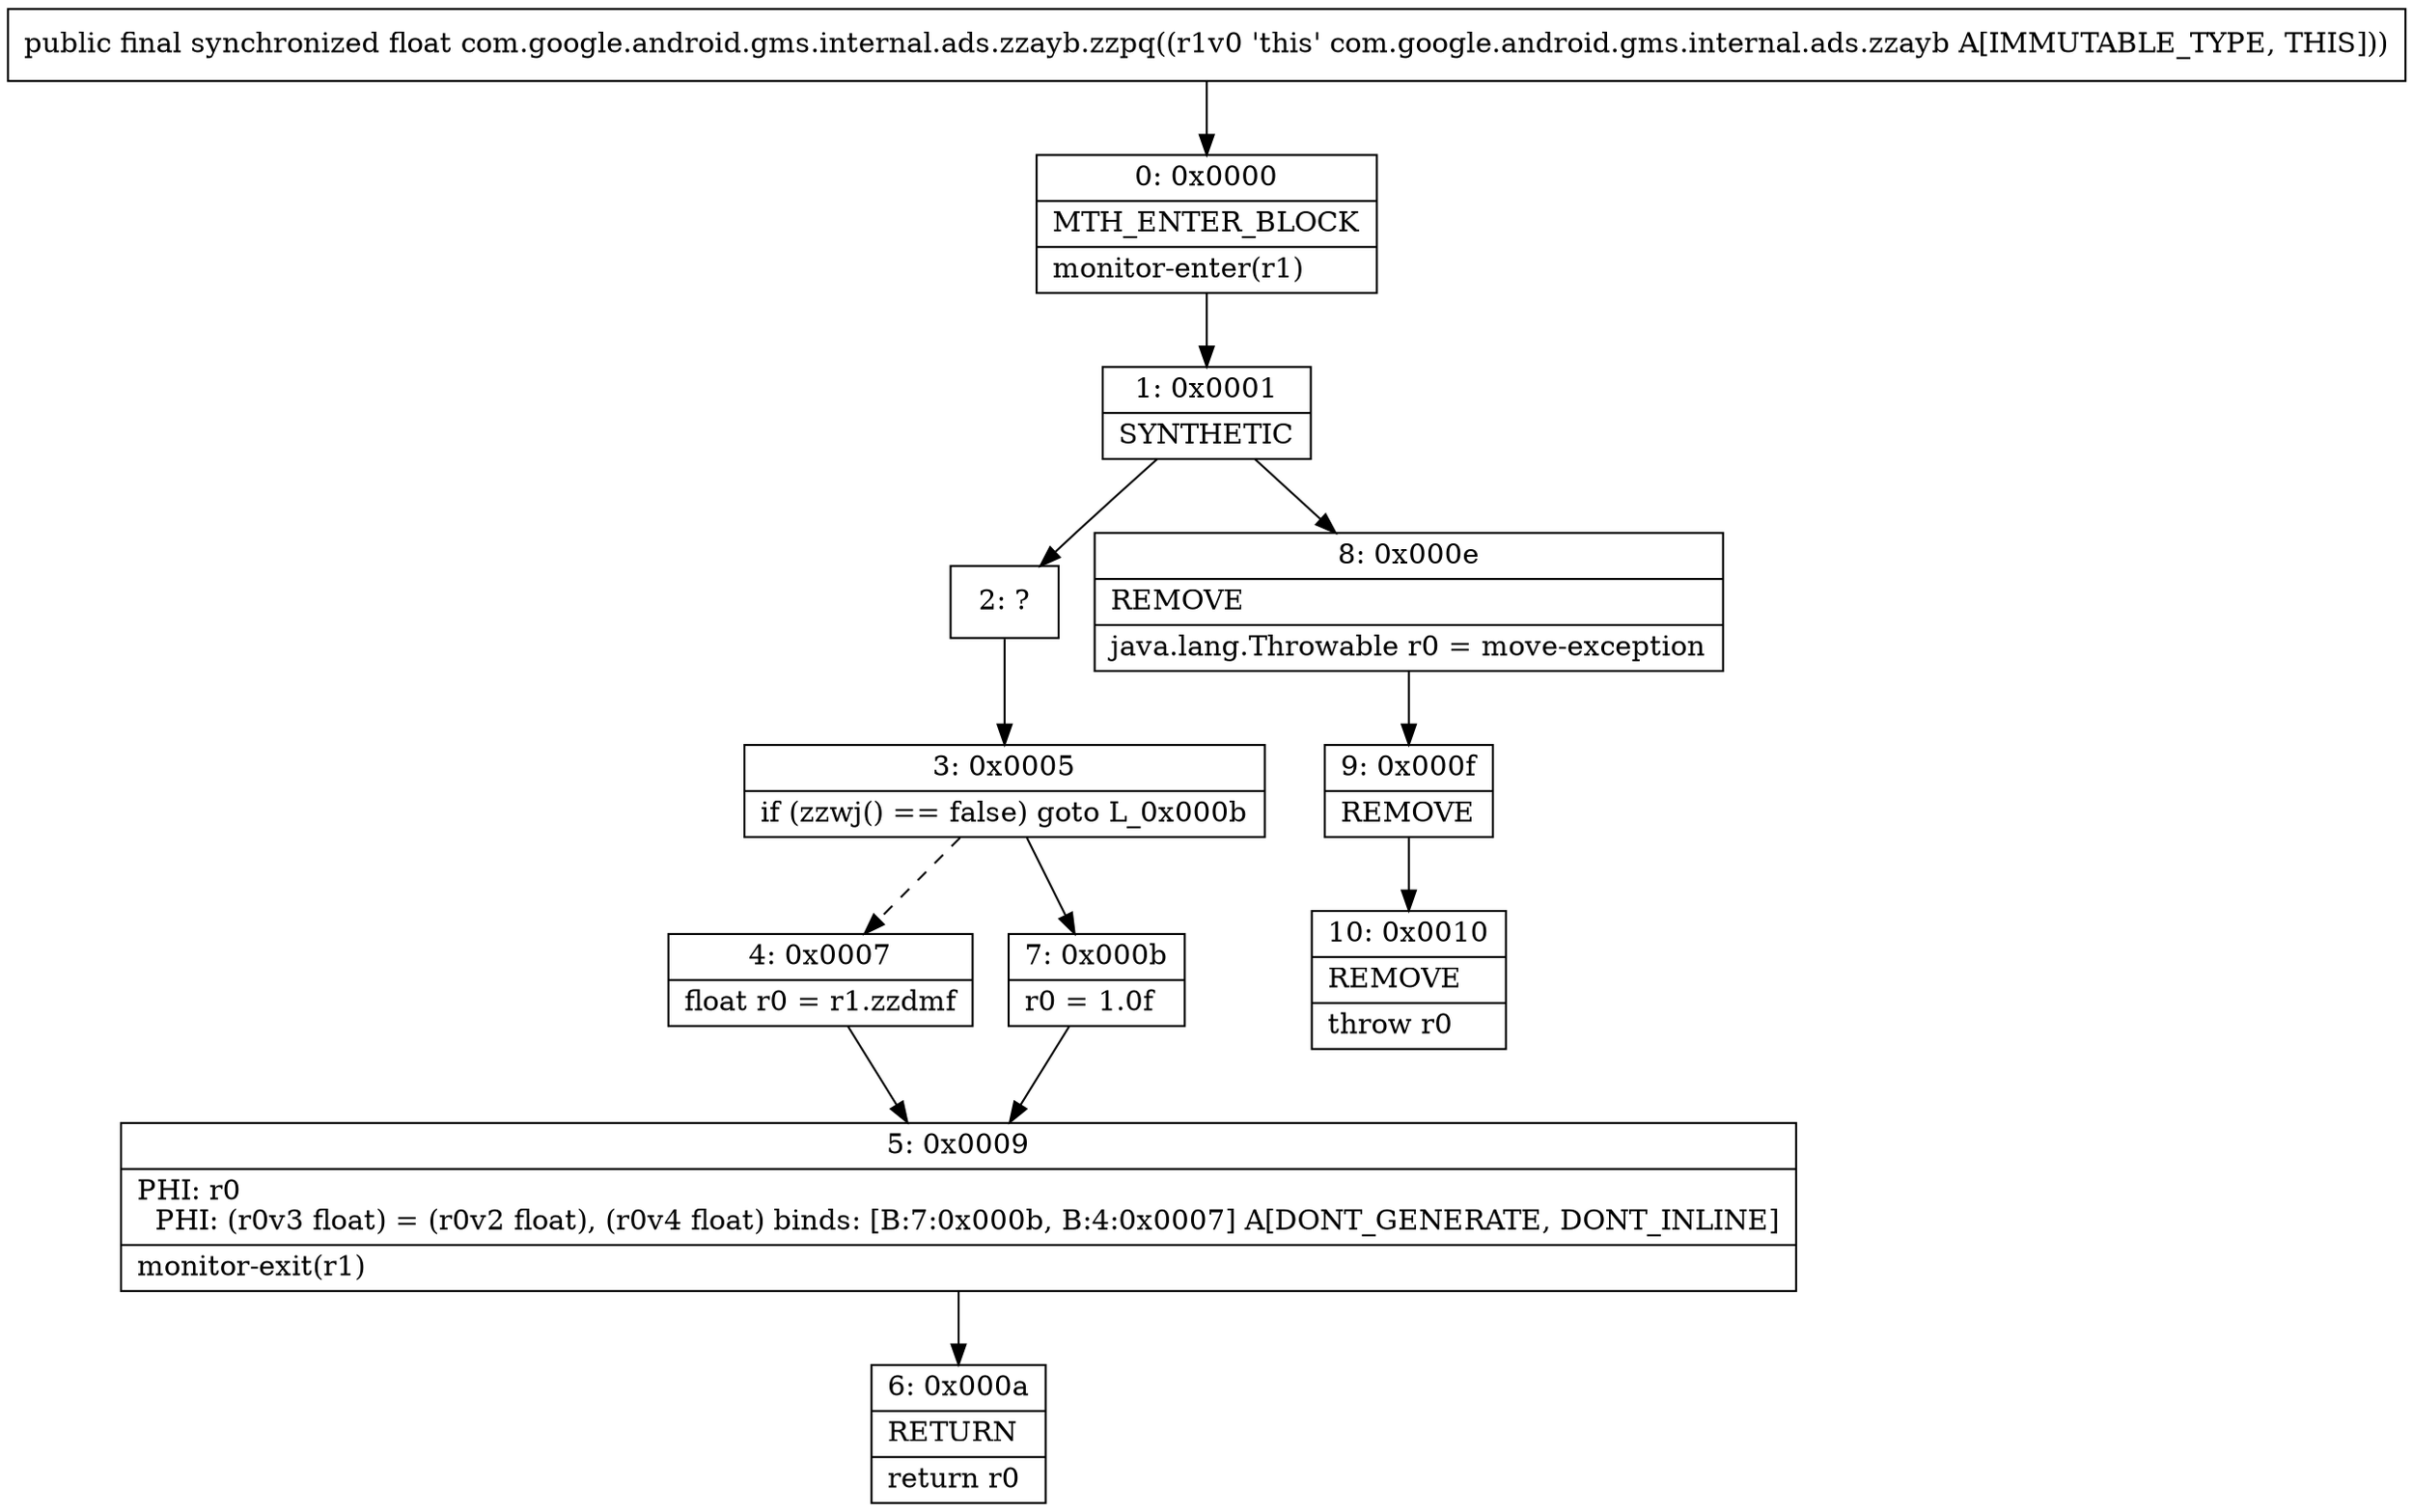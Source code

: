 digraph "CFG forcom.google.android.gms.internal.ads.zzayb.zzpq()F" {
Node_0 [shape=record,label="{0\:\ 0x0000|MTH_ENTER_BLOCK\l|monitor\-enter(r1)\l}"];
Node_1 [shape=record,label="{1\:\ 0x0001|SYNTHETIC\l}"];
Node_2 [shape=record,label="{2\:\ ?}"];
Node_3 [shape=record,label="{3\:\ 0x0005|if (zzwj() == false) goto L_0x000b\l}"];
Node_4 [shape=record,label="{4\:\ 0x0007|float r0 = r1.zzdmf\l}"];
Node_5 [shape=record,label="{5\:\ 0x0009|PHI: r0 \l  PHI: (r0v3 float) = (r0v2 float), (r0v4 float) binds: [B:7:0x000b, B:4:0x0007] A[DONT_GENERATE, DONT_INLINE]\l|monitor\-exit(r1)\l}"];
Node_6 [shape=record,label="{6\:\ 0x000a|RETURN\l|return r0\l}"];
Node_7 [shape=record,label="{7\:\ 0x000b|r0 = 1.0f\l}"];
Node_8 [shape=record,label="{8\:\ 0x000e|REMOVE\l|java.lang.Throwable r0 = move\-exception\l}"];
Node_9 [shape=record,label="{9\:\ 0x000f|REMOVE\l}"];
Node_10 [shape=record,label="{10\:\ 0x0010|REMOVE\l|throw r0\l}"];
MethodNode[shape=record,label="{public final synchronized float com.google.android.gms.internal.ads.zzayb.zzpq((r1v0 'this' com.google.android.gms.internal.ads.zzayb A[IMMUTABLE_TYPE, THIS])) }"];
MethodNode -> Node_0;
Node_0 -> Node_1;
Node_1 -> Node_2;
Node_1 -> Node_8;
Node_2 -> Node_3;
Node_3 -> Node_4[style=dashed];
Node_3 -> Node_7;
Node_4 -> Node_5;
Node_5 -> Node_6;
Node_7 -> Node_5;
Node_8 -> Node_9;
Node_9 -> Node_10;
}

